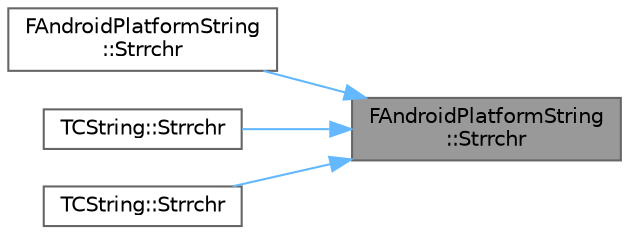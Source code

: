 digraph "FAndroidPlatformString::Strrchr"
{
 // INTERACTIVE_SVG=YES
 // LATEX_PDF_SIZE
  bgcolor="transparent";
  edge [fontname=Helvetica,fontsize=10,labelfontname=Helvetica,labelfontsize=10];
  node [fontname=Helvetica,fontsize=10,shape=box,height=0.2,width=0.4];
  rankdir="RL";
  Node1 [id="Node000001",label="FAndroidPlatformString\l::Strrchr",height=0.2,width=0.4,color="gray40", fillcolor="grey60", style="filled", fontcolor="black",tooltip=" "];
  Node1 -> Node2 [id="edge1_Node000001_Node000002",dir="back",color="steelblue1",style="solid",tooltip=" "];
  Node2 [id="Node000002",label="FAndroidPlatformString\l::Strrchr",height=0.2,width=0.4,color="grey40", fillcolor="white", style="filled",URL="$d5/d69/structFAndroidPlatformString.html#a93705253b352e739c3da051c3c073f7b",tooltip=" "];
  Node1 -> Node3 [id="edge2_Node000001_Node000003",dir="back",color="steelblue1",style="solid",tooltip=" "];
  Node3 [id="Node000003",label="TCString::Strrchr",height=0.2,width=0.4,color="grey40", fillcolor="white", style="filled",URL="$df/d74/structTCString.html#ae96df316e41a36949af7548b929d041e",tooltip=" "];
  Node1 -> Node4 [id="edge3_Node000001_Node000004",dir="back",color="steelblue1",style="solid",tooltip=" "];
  Node4 [id="Node000004",label="TCString::Strrchr",height=0.2,width=0.4,color="grey40", fillcolor="white", style="filled",URL="$df/d74/structTCString.html#abfc83c872420f478c07bfed080411d90",tooltip="strrchr wrapper"];
}

